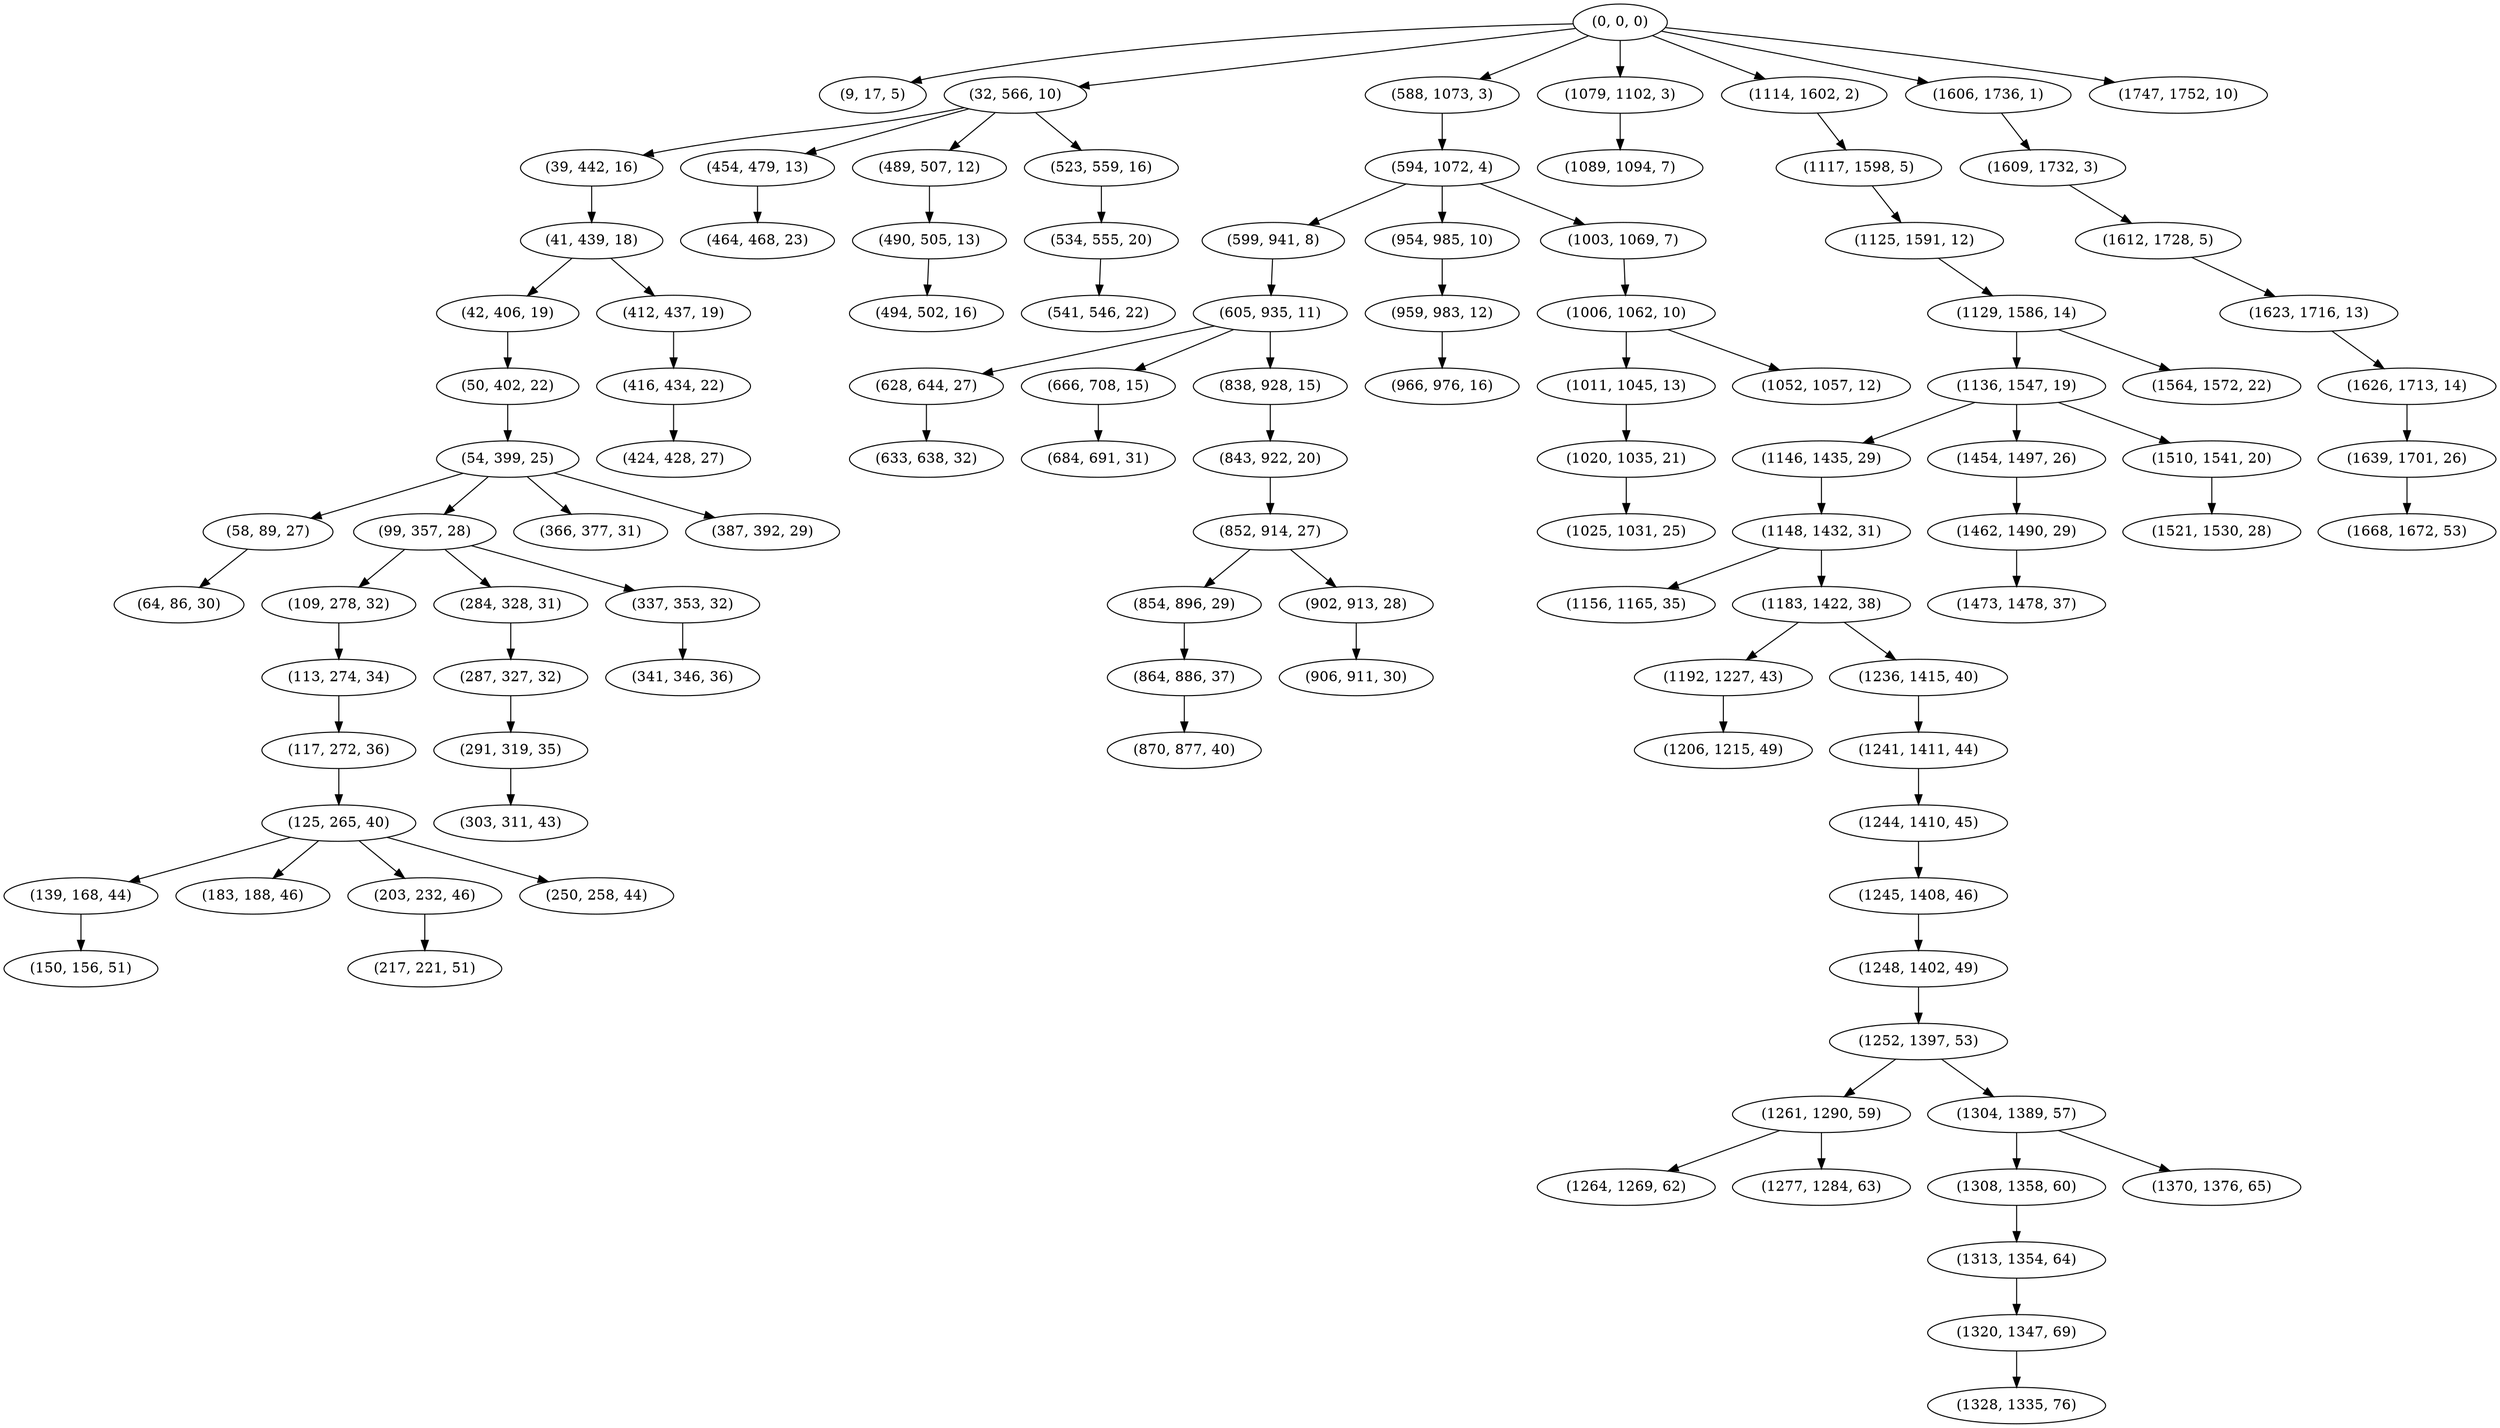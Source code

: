 digraph tree {
    "(0, 0, 0)";
    "(9, 17, 5)";
    "(32, 566, 10)";
    "(39, 442, 16)";
    "(41, 439, 18)";
    "(42, 406, 19)";
    "(50, 402, 22)";
    "(54, 399, 25)";
    "(58, 89, 27)";
    "(64, 86, 30)";
    "(99, 357, 28)";
    "(109, 278, 32)";
    "(113, 274, 34)";
    "(117, 272, 36)";
    "(125, 265, 40)";
    "(139, 168, 44)";
    "(150, 156, 51)";
    "(183, 188, 46)";
    "(203, 232, 46)";
    "(217, 221, 51)";
    "(250, 258, 44)";
    "(284, 328, 31)";
    "(287, 327, 32)";
    "(291, 319, 35)";
    "(303, 311, 43)";
    "(337, 353, 32)";
    "(341, 346, 36)";
    "(366, 377, 31)";
    "(387, 392, 29)";
    "(412, 437, 19)";
    "(416, 434, 22)";
    "(424, 428, 27)";
    "(454, 479, 13)";
    "(464, 468, 23)";
    "(489, 507, 12)";
    "(490, 505, 13)";
    "(494, 502, 16)";
    "(523, 559, 16)";
    "(534, 555, 20)";
    "(541, 546, 22)";
    "(588, 1073, 3)";
    "(594, 1072, 4)";
    "(599, 941, 8)";
    "(605, 935, 11)";
    "(628, 644, 27)";
    "(633, 638, 32)";
    "(666, 708, 15)";
    "(684, 691, 31)";
    "(838, 928, 15)";
    "(843, 922, 20)";
    "(852, 914, 27)";
    "(854, 896, 29)";
    "(864, 886, 37)";
    "(870, 877, 40)";
    "(902, 913, 28)";
    "(906, 911, 30)";
    "(954, 985, 10)";
    "(959, 983, 12)";
    "(966, 976, 16)";
    "(1003, 1069, 7)";
    "(1006, 1062, 10)";
    "(1011, 1045, 13)";
    "(1020, 1035, 21)";
    "(1025, 1031, 25)";
    "(1052, 1057, 12)";
    "(1079, 1102, 3)";
    "(1089, 1094, 7)";
    "(1114, 1602, 2)";
    "(1117, 1598, 5)";
    "(1125, 1591, 12)";
    "(1129, 1586, 14)";
    "(1136, 1547, 19)";
    "(1146, 1435, 29)";
    "(1148, 1432, 31)";
    "(1156, 1165, 35)";
    "(1183, 1422, 38)";
    "(1192, 1227, 43)";
    "(1206, 1215, 49)";
    "(1236, 1415, 40)";
    "(1241, 1411, 44)";
    "(1244, 1410, 45)";
    "(1245, 1408, 46)";
    "(1248, 1402, 49)";
    "(1252, 1397, 53)";
    "(1261, 1290, 59)";
    "(1264, 1269, 62)";
    "(1277, 1284, 63)";
    "(1304, 1389, 57)";
    "(1308, 1358, 60)";
    "(1313, 1354, 64)";
    "(1320, 1347, 69)";
    "(1328, 1335, 76)";
    "(1370, 1376, 65)";
    "(1454, 1497, 26)";
    "(1462, 1490, 29)";
    "(1473, 1478, 37)";
    "(1510, 1541, 20)";
    "(1521, 1530, 28)";
    "(1564, 1572, 22)";
    "(1606, 1736, 1)";
    "(1609, 1732, 3)";
    "(1612, 1728, 5)";
    "(1623, 1716, 13)";
    "(1626, 1713, 14)";
    "(1639, 1701, 26)";
    "(1668, 1672, 53)";
    "(1747, 1752, 10)";
    "(0, 0, 0)" -> "(9, 17, 5)";
    "(0, 0, 0)" -> "(32, 566, 10)";
    "(0, 0, 0)" -> "(588, 1073, 3)";
    "(0, 0, 0)" -> "(1079, 1102, 3)";
    "(0, 0, 0)" -> "(1114, 1602, 2)";
    "(0, 0, 0)" -> "(1606, 1736, 1)";
    "(0, 0, 0)" -> "(1747, 1752, 10)";
    "(32, 566, 10)" -> "(39, 442, 16)";
    "(32, 566, 10)" -> "(454, 479, 13)";
    "(32, 566, 10)" -> "(489, 507, 12)";
    "(32, 566, 10)" -> "(523, 559, 16)";
    "(39, 442, 16)" -> "(41, 439, 18)";
    "(41, 439, 18)" -> "(42, 406, 19)";
    "(41, 439, 18)" -> "(412, 437, 19)";
    "(42, 406, 19)" -> "(50, 402, 22)";
    "(50, 402, 22)" -> "(54, 399, 25)";
    "(54, 399, 25)" -> "(58, 89, 27)";
    "(54, 399, 25)" -> "(99, 357, 28)";
    "(54, 399, 25)" -> "(366, 377, 31)";
    "(54, 399, 25)" -> "(387, 392, 29)";
    "(58, 89, 27)" -> "(64, 86, 30)";
    "(99, 357, 28)" -> "(109, 278, 32)";
    "(99, 357, 28)" -> "(284, 328, 31)";
    "(99, 357, 28)" -> "(337, 353, 32)";
    "(109, 278, 32)" -> "(113, 274, 34)";
    "(113, 274, 34)" -> "(117, 272, 36)";
    "(117, 272, 36)" -> "(125, 265, 40)";
    "(125, 265, 40)" -> "(139, 168, 44)";
    "(125, 265, 40)" -> "(183, 188, 46)";
    "(125, 265, 40)" -> "(203, 232, 46)";
    "(125, 265, 40)" -> "(250, 258, 44)";
    "(139, 168, 44)" -> "(150, 156, 51)";
    "(203, 232, 46)" -> "(217, 221, 51)";
    "(284, 328, 31)" -> "(287, 327, 32)";
    "(287, 327, 32)" -> "(291, 319, 35)";
    "(291, 319, 35)" -> "(303, 311, 43)";
    "(337, 353, 32)" -> "(341, 346, 36)";
    "(412, 437, 19)" -> "(416, 434, 22)";
    "(416, 434, 22)" -> "(424, 428, 27)";
    "(454, 479, 13)" -> "(464, 468, 23)";
    "(489, 507, 12)" -> "(490, 505, 13)";
    "(490, 505, 13)" -> "(494, 502, 16)";
    "(523, 559, 16)" -> "(534, 555, 20)";
    "(534, 555, 20)" -> "(541, 546, 22)";
    "(588, 1073, 3)" -> "(594, 1072, 4)";
    "(594, 1072, 4)" -> "(599, 941, 8)";
    "(594, 1072, 4)" -> "(954, 985, 10)";
    "(594, 1072, 4)" -> "(1003, 1069, 7)";
    "(599, 941, 8)" -> "(605, 935, 11)";
    "(605, 935, 11)" -> "(628, 644, 27)";
    "(605, 935, 11)" -> "(666, 708, 15)";
    "(605, 935, 11)" -> "(838, 928, 15)";
    "(628, 644, 27)" -> "(633, 638, 32)";
    "(666, 708, 15)" -> "(684, 691, 31)";
    "(838, 928, 15)" -> "(843, 922, 20)";
    "(843, 922, 20)" -> "(852, 914, 27)";
    "(852, 914, 27)" -> "(854, 896, 29)";
    "(852, 914, 27)" -> "(902, 913, 28)";
    "(854, 896, 29)" -> "(864, 886, 37)";
    "(864, 886, 37)" -> "(870, 877, 40)";
    "(902, 913, 28)" -> "(906, 911, 30)";
    "(954, 985, 10)" -> "(959, 983, 12)";
    "(959, 983, 12)" -> "(966, 976, 16)";
    "(1003, 1069, 7)" -> "(1006, 1062, 10)";
    "(1006, 1062, 10)" -> "(1011, 1045, 13)";
    "(1006, 1062, 10)" -> "(1052, 1057, 12)";
    "(1011, 1045, 13)" -> "(1020, 1035, 21)";
    "(1020, 1035, 21)" -> "(1025, 1031, 25)";
    "(1079, 1102, 3)" -> "(1089, 1094, 7)";
    "(1114, 1602, 2)" -> "(1117, 1598, 5)";
    "(1117, 1598, 5)" -> "(1125, 1591, 12)";
    "(1125, 1591, 12)" -> "(1129, 1586, 14)";
    "(1129, 1586, 14)" -> "(1136, 1547, 19)";
    "(1129, 1586, 14)" -> "(1564, 1572, 22)";
    "(1136, 1547, 19)" -> "(1146, 1435, 29)";
    "(1136, 1547, 19)" -> "(1454, 1497, 26)";
    "(1136, 1547, 19)" -> "(1510, 1541, 20)";
    "(1146, 1435, 29)" -> "(1148, 1432, 31)";
    "(1148, 1432, 31)" -> "(1156, 1165, 35)";
    "(1148, 1432, 31)" -> "(1183, 1422, 38)";
    "(1183, 1422, 38)" -> "(1192, 1227, 43)";
    "(1183, 1422, 38)" -> "(1236, 1415, 40)";
    "(1192, 1227, 43)" -> "(1206, 1215, 49)";
    "(1236, 1415, 40)" -> "(1241, 1411, 44)";
    "(1241, 1411, 44)" -> "(1244, 1410, 45)";
    "(1244, 1410, 45)" -> "(1245, 1408, 46)";
    "(1245, 1408, 46)" -> "(1248, 1402, 49)";
    "(1248, 1402, 49)" -> "(1252, 1397, 53)";
    "(1252, 1397, 53)" -> "(1261, 1290, 59)";
    "(1252, 1397, 53)" -> "(1304, 1389, 57)";
    "(1261, 1290, 59)" -> "(1264, 1269, 62)";
    "(1261, 1290, 59)" -> "(1277, 1284, 63)";
    "(1304, 1389, 57)" -> "(1308, 1358, 60)";
    "(1304, 1389, 57)" -> "(1370, 1376, 65)";
    "(1308, 1358, 60)" -> "(1313, 1354, 64)";
    "(1313, 1354, 64)" -> "(1320, 1347, 69)";
    "(1320, 1347, 69)" -> "(1328, 1335, 76)";
    "(1454, 1497, 26)" -> "(1462, 1490, 29)";
    "(1462, 1490, 29)" -> "(1473, 1478, 37)";
    "(1510, 1541, 20)" -> "(1521, 1530, 28)";
    "(1606, 1736, 1)" -> "(1609, 1732, 3)";
    "(1609, 1732, 3)" -> "(1612, 1728, 5)";
    "(1612, 1728, 5)" -> "(1623, 1716, 13)";
    "(1623, 1716, 13)" -> "(1626, 1713, 14)";
    "(1626, 1713, 14)" -> "(1639, 1701, 26)";
    "(1639, 1701, 26)" -> "(1668, 1672, 53)";
}
